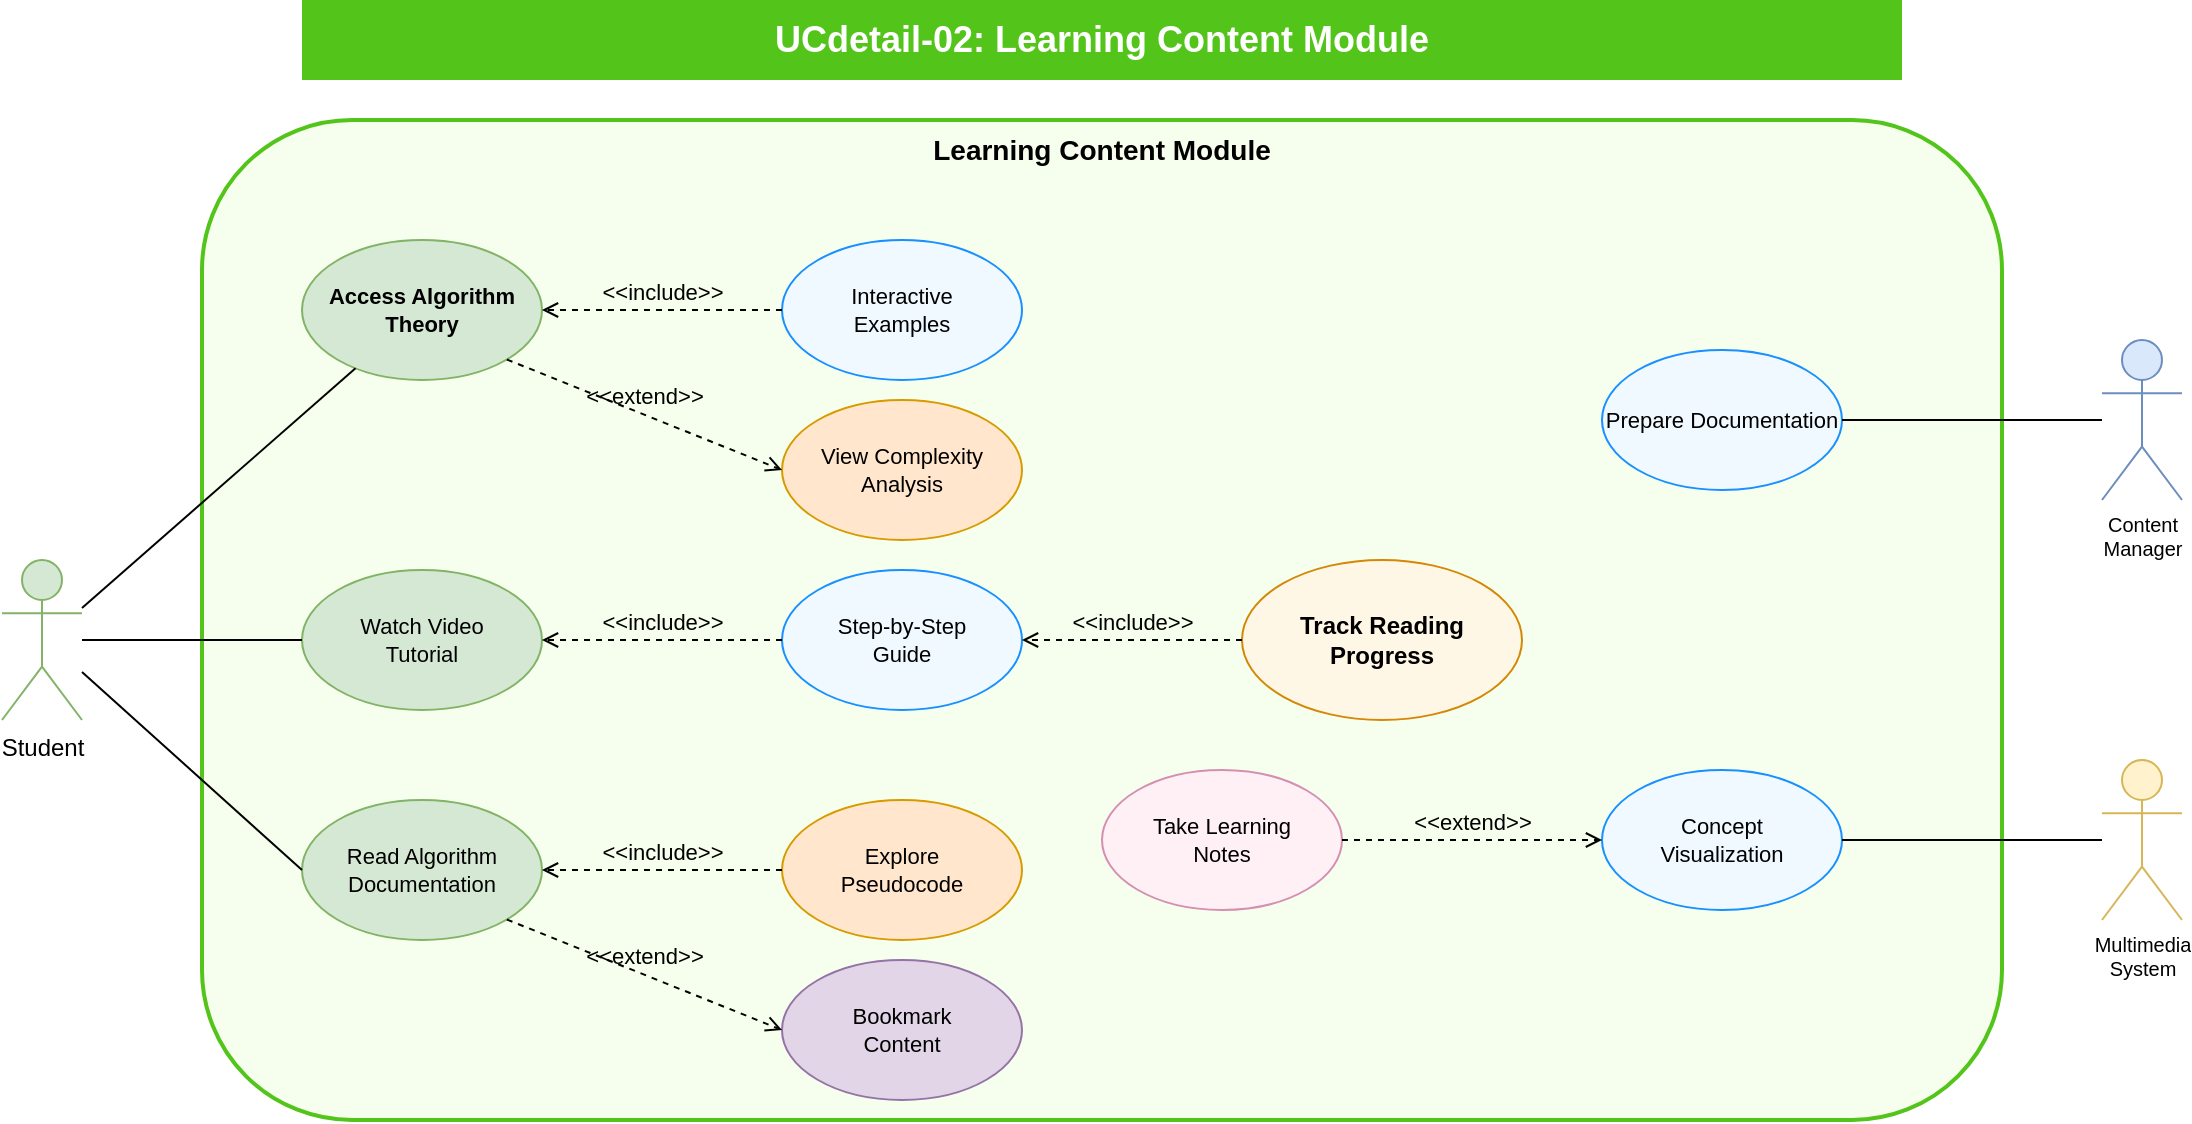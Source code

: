 <mxfile>
    <diagram name="UCdetail-02: Learning Content Module" id="ucdetail-02">
        <mxGraphModel dx="1531" dy="666" grid="1" gridSize="10" guides="1" tooltips="1" connect="1" arrows="1" fold="1" page="1" pageScale="1" pageWidth="1200" pageHeight="800" math="0" shadow="0">
            <root>
                <mxCell id="0"/>
                <mxCell id="1" parent="0"/>
                <mxCell id="title" value="UCdetail-02: Learning Content Module" style="text;html=1;align=center;verticalAlign=middle;whiteSpace=wrap;rounded=0;fontSize=18;fontStyle=1;fillColor=#52c41a;fontColor=#ffffff" parent="1" vertex="1">
                    <mxGeometry x="200" y="20" width="800" height="40" as="geometry"/>
                </mxCell>
                <mxCell id="system-boundary" value="Learning Content Module" style="rounded=1;whiteSpace=wrap;html=1;fontSize=14;fontStyle=1;fillColor=#f6ffed;strokeColor=#52c41a;strokeWidth=2;verticalAlign=top" parent="1" vertex="1">
                    <mxGeometry x="150" y="80" width="900" height="500" as="geometry"/>
                </mxCell>
                <mxCell id="student" value="Student" style="shape=umlActor;verticalLabelPosition=bottom;verticalAlign=top;html=1;outlineConnect=0;fontSize=12;fillColor=#d5e8d4;strokeColor=#82b366" parent="1" vertex="1">
                    <mxGeometry x="50" y="300" width="40" height="80" as="geometry"/>
                </mxCell>
                <mxCell id="content-manager" value="Content&#xa;Manager" style="shape=umlActor;verticalLabelPosition=bottom;verticalAlign=top;html=1;outlineConnect=0;fontSize=10;fillColor=#dae8fc;strokeColor=#6c8ebf" parent="1" vertex="1">
                    <mxGeometry x="1100" y="190" width="40" height="80" as="geometry"/>
                </mxCell>
                <mxCell id="multimedia-system" value="Multimedia&#xa;System" style="shape=umlActor;verticalLabelPosition=bottom;verticalAlign=top;html=1;outlineConnect=0;fontSize=10;fillColor=#fff2cc;strokeColor=#d6b656" parent="1" vertex="1">
                    <mxGeometry x="1100" y="400" width="40" height="80" as="geometry"/>
                </mxCell>
                <mxCell id="access-theory" value="Access Algorithm&#xa;Theory" style="ellipse;whiteSpace=wrap;html=1;fontSize=11;fillColor=#d5e8d4;strokeColor=#82b366;fontStyle=1" parent="1" vertex="1">
                    <mxGeometry x="200" y="140" width="120" height="70" as="geometry"/>
                </mxCell>
                <mxCell id="watch-video-tutorial" value="Watch Video&#xa;Tutorial" style="ellipse;whiteSpace=wrap;html=1;fontSize=11;fillColor=#d5e8d4;strokeColor=#82b366" parent="1" vertex="1">
                    <mxGeometry x="200" y="305" width="120" height="70" as="geometry"/>
                </mxCell>
                <mxCell id="read-documentation" value="Read Algorithm&#xa;Documentation" style="ellipse;whiteSpace=wrap;html=1;fontSize=11;fillColor=#d5e8d4;strokeColor=#82b366" parent="1" vertex="1">
                    <mxGeometry x="200" y="420" width="120" height="70" as="geometry"/>
                </mxCell>
                <mxCell id="explore-pseudocode" value="Explore&#xa;Pseudocode" style="ellipse;whiteSpace=wrap;html=1;fontSize=11;fillColor=#ffe6cc;strokeColor=#d79b00" parent="1" vertex="1">
                    <mxGeometry x="440" y="420" width="120" height="70" as="geometry"/>
                </mxCell>
                <mxCell id="view-complexity-analysis" value="View Complexity&#xa;Analysis" style="ellipse;whiteSpace=wrap;html=1;fontSize=11;fillColor=#ffe6cc;strokeColor=#d79b00" parent="1" vertex="1">
                    <mxGeometry x="440" y="220" width="120" height="70" as="geometry"/>
                </mxCell>
                <mxCell id="interactive-examples" value="Interactive&#xa;Examples" style="ellipse;whiteSpace=wrap;html=1;fontSize=11;fillColor=#f0f9ff;strokeColor=#1890ff" parent="1" vertex="1">
                    <mxGeometry x="440" y="140" width="120" height="70" as="geometry"/>
                </mxCell>
                <mxCell id="step-by-step-guide" value="Step-by-Step&#xa;Guide" style="ellipse;whiteSpace=wrap;html=1;fontSize=11;fillColor=#f0f9ff;strokeColor=#1890ff" parent="1" vertex="1">
                    <mxGeometry x="440" y="305" width="120" height="70" as="geometry"/>
                </mxCell>
                <mxCell id="concept-visualization" value="Concept&#xa;Visualization" style="ellipse;whiteSpace=wrap;html=1;fontSize=11;fillColor=#f0f9ff;strokeColor=#1890ff" parent="1" vertex="1">
                    <mxGeometry x="850" y="405" width="120" height="70" as="geometry"/>
                </mxCell>
                <mxCell id="bookmark-content" value="Bookmark&#xa;Content" style="ellipse;whiteSpace=wrap;html=1;fontSize=11;fillColor=#e1d5e7;strokeColor=#9673a6" parent="1" vertex="1">
                    <mxGeometry x="440" y="500" width="120" height="70" as="geometry"/>
                </mxCell>
                <mxCell id="track-reading-progress" value="Track Reading&#xa;Progress" style="ellipse;whiteSpace=wrap;html=1;fontSize=12;fillColor=#fff7e6;strokeColor=#d48806;fontStyle=1" parent="1" vertex="1">
                    <mxGeometry x="670" y="300" width="140" height="80" as="geometry"/>
                </mxCell>
                <mxCell id="take-notes" value="Take Learning&#xa;Notes" style="ellipse;whiteSpace=wrap;html=1;fontSize=11;fillColor=#fff0f6;strokeColor=#d48fb1" parent="1" vertex="1">
                    <mxGeometry x="600" y="405" width="120" height="70" as="geometry"/>
                </mxCell>
                <mxCell id="student-theory" value="" style="endArrow=none;html=1;rounded=0;fontSize=12;startSize=8;endSize=8;exitX=1;exitY=0.3;" parent="1" source="student" target="access-theory" edge="1">
                    <mxGeometry width="50" height="50" relative="1" as="geometry">
                        <mxPoint x="400" y="400" as="sourcePoint"/>
                        <mxPoint x="450" y="350" as="targetPoint"/>
                    </mxGeometry>
                </mxCell>
                <mxCell id="student-watch" value="" style="endArrow=none;html=1;rounded=0;fontSize=12;startSize=8;endSize=8;exitX=1;exitY=0.5;" parent="1" source="student" target="watch-video-tutorial" edge="1">
                    <mxGeometry width="50" height="50" relative="1" as="geometry">
                        <mxPoint x="400" y="400" as="sourcePoint"/>
                        <mxPoint x="450" y="350" as="targetPoint"/>
                    </mxGeometry>
                </mxCell>
                <mxCell id="student-progress" value="" style="endArrow=none;html=1;rounded=0;fontSize=12;startSize=8;endSize=8;exitX=1;exitY=0.7;entryX=0;entryY=0.5;entryDx=0;entryDy=0;" parent="1" source="student" target="read-documentation" edge="1">
                    <mxGeometry width="50" height="50" relative="1" as="geometry">
                        <mxPoint x="400" y="400" as="sourcePoint"/>
                        <mxPoint x="450" y="350" as="targetPoint"/>
                    </mxGeometry>
                </mxCell>
                <mxCell id="multimedia-connection" value="" style="endArrow=none;html=1;rounded=0;fontSize=12;startSize=8;endSize=8;" parent="1" source="multimedia-system" target="concept-visualization" edge="1">
                    <mxGeometry width="50" height="50" relative="1" as="geometry">
                        <mxPoint x="400" y="400" as="sourcePoint"/>
                        <mxPoint x="450" y="350" as="targetPoint"/>
                    </mxGeometry>
                </mxCell>
                <mxCell id="5" value="&amp;lt;&amp;lt;extend&amp;gt;&amp;gt;" style="html=1;verticalAlign=bottom;labelBackgroundColor=none;endArrow=open;endFill=0;dashed=1;exitX=1;exitY=0.5;exitDx=0;exitDy=0;entryX=0;entryY=0.5;entryDx=0;entryDy=0;" parent="1" source="take-notes" target="concept-visualization" edge="1">
                    <mxGeometry width="160" relative="1" as="geometry">
                        <mxPoint x="620" y="380" as="sourcePoint"/>
                        <mxPoint x="303" y="479" as="targetPoint"/>
                    </mxGeometry>
                </mxCell>
                <mxCell id="10" value="&amp;lt;&amp;lt;include&amp;gt;&amp;gt;" style="html=1;verticalAlign=bottom;labelBackgroundColor=none;endArrow=open;endFill=0;dashed=1;entryX=1;entryY=0.5;entryDx=0;entryDy=0;exitX=0;exitY=0.5;exitDx=0;exitDy=0;" parent="1" source="interactive-examples" target="access-theory" edge="1">
                    <mxGeometry width="160" relative="1" as="geometry">
                        <mxPoint x="300" y="180" as="sourcePoint"/>
                        <mxPoint x="460" y="180" as="targetPoint"/>
                    </mxGeometry>
                </mxCell>
                <mxCell id="11" value="&amp;lt;&amp;lt;include&amp;gt;&amp;gt;" style="html=1;verticalAlign=bottom;labelBackgroundColor=none;endArrow=open;endFill=0;dashed=1;entryX=1;entryY=0.5;entryDx=0;entryDy=0;exitX=0;exitY=0.5;exitDx=0;exitDy=0;" parent="1" source="step-by-step-guide" target="watch-video-tutorial" edge="1">
                    <mxGeometry width="160" relative="1" as="geometry">
                        <mxPoint x="450" y="205" as="sourcePoint"/>
                        <mxPoint x="330" y="205" as="targetPoint"/>
                    </mxGeometry>
                </mxCell>
                <mxCell id="12" value="&amp;lt;&amp;lt;include&amp;gt;&amp;gt;" style="html=1;verticalAlign=bottom;labelBackgroundColor=none;endArrow=open;endFill=0;dashed=1;entryX=1;entryY=0.5;entryDx=0;entryDy=0;exitX=0;exitY=0.5;exitDx=0;exitDy=0;" parent="1" source="explore-pseudocode" target="read-documentation" edge="1">
                    <mxGeometry width="160" relative="1" as="geometry">
                        <mxPoint x="450" y="350" as="sourcePoint"/>
                        <mxPoint x="330" y="350" as="targetPoint"/>
                    </mxGeometry>
                </mxCell>
                <mxCell id="13" value="&amp;lt;&amp;lt;include&amp;gt;&amp;gt;" style="html=1;verticalAlign=bottom;labelBackgroundColor=none;endArrow=open;endFill=0;dashed=1;entryX=1;entryY=0.5;entryDx=0;entryDy=0;exitX=0;exitY=0.5;exitDx=0;exitDy=0;" parent="1" source="track-reading-progress" target="step-by-step-guide" edge="1">
                    <mxGeometry width="160" relative="1" as="geometry">
                        <mxPoint x="450" y="350" as="sourcePoint"/>
                        <mxPoint x="330" y="350" as="targetPoint"/>
                    </mxGeometry>
                </mxCell>
                <mxCell id="14" value="&amp;lt;&amp;lt;extend&amp;gt;&amp;gt;" style="html=1;verticalAlign=bottom;labelBackgroundColor=none;endArrow=open;endFill=0;dashed=1;entryX=0;entryY=0.5;entryDx=0;entryDy=0;exitX=1;exitY=1;exitDx=0;exitDy=0;" parent="1" source="read-documentation" target="bookmark-content" edge="1">
                    <mxGeometry width="160" relative="1" as="geometry">
                        <mxPoint x="450" y="545" as="sourcePoint"/>
                        <mxPoint x="313" y="489" as="targetPoint"/>
                    </mxGeometry>
                </mxCell>
                <mxCell id="15" value="&amp;lt;&amp;lt;extend&amp;gt;&amp;gt;" style="html=1;verticalAlign=bottom;labelBackgroundColor=none;endArrow=open;endFill=0;dashed=1;entryX=0;entryY=0.5;entryDx=0;entryDy=0;exitX=1;exitY=1;exitDx=0;exitDy=0;" parent="1" source="access-theory" target="view-complexity-analysis" edge="1">
                    <mxGeometry width="160" relative="1" as="geometry">
                        <mxPoint x="450" y="545" as="sourcePoint"/>
                        <mxPoint x="330" y="465" as="targetPoint"/>
                    </mxGeometry>
                </mxCell>
                <mxCell id="16" value="Prepare Documentation" style="ellipse;whiteSpace=wrap;html=1;fontSize=11;fillColor=#f0f9ff;strokeColor=#1890ff" parent="1" vertex="1">
                    <mxGeometry x="850" y="195" width="120" height="70" as="geometry"/>
                </mxCell>
                <mxCell id="17" value="" style="endArrow=none;html=1;rounded=0;fontSize=12;startSize=8;endSize=8;entryX=1;entryY=0.5;entryDx=0;entryDy=0;" parent="1" source="content-manager" target="16" edge="1">
                    <mxGeometry width="50" height="50" relative="1" as="geometry">
                        <mxPoint x="1110" y="450" as="sourcePoint"/>
                        <mxPoint x="980" y="450" as="targetPoint"/>
                    </mxGeometry>
                </mxCell>
            </root>
        </mxGraphModel>
    </diagram>
</mxfile>